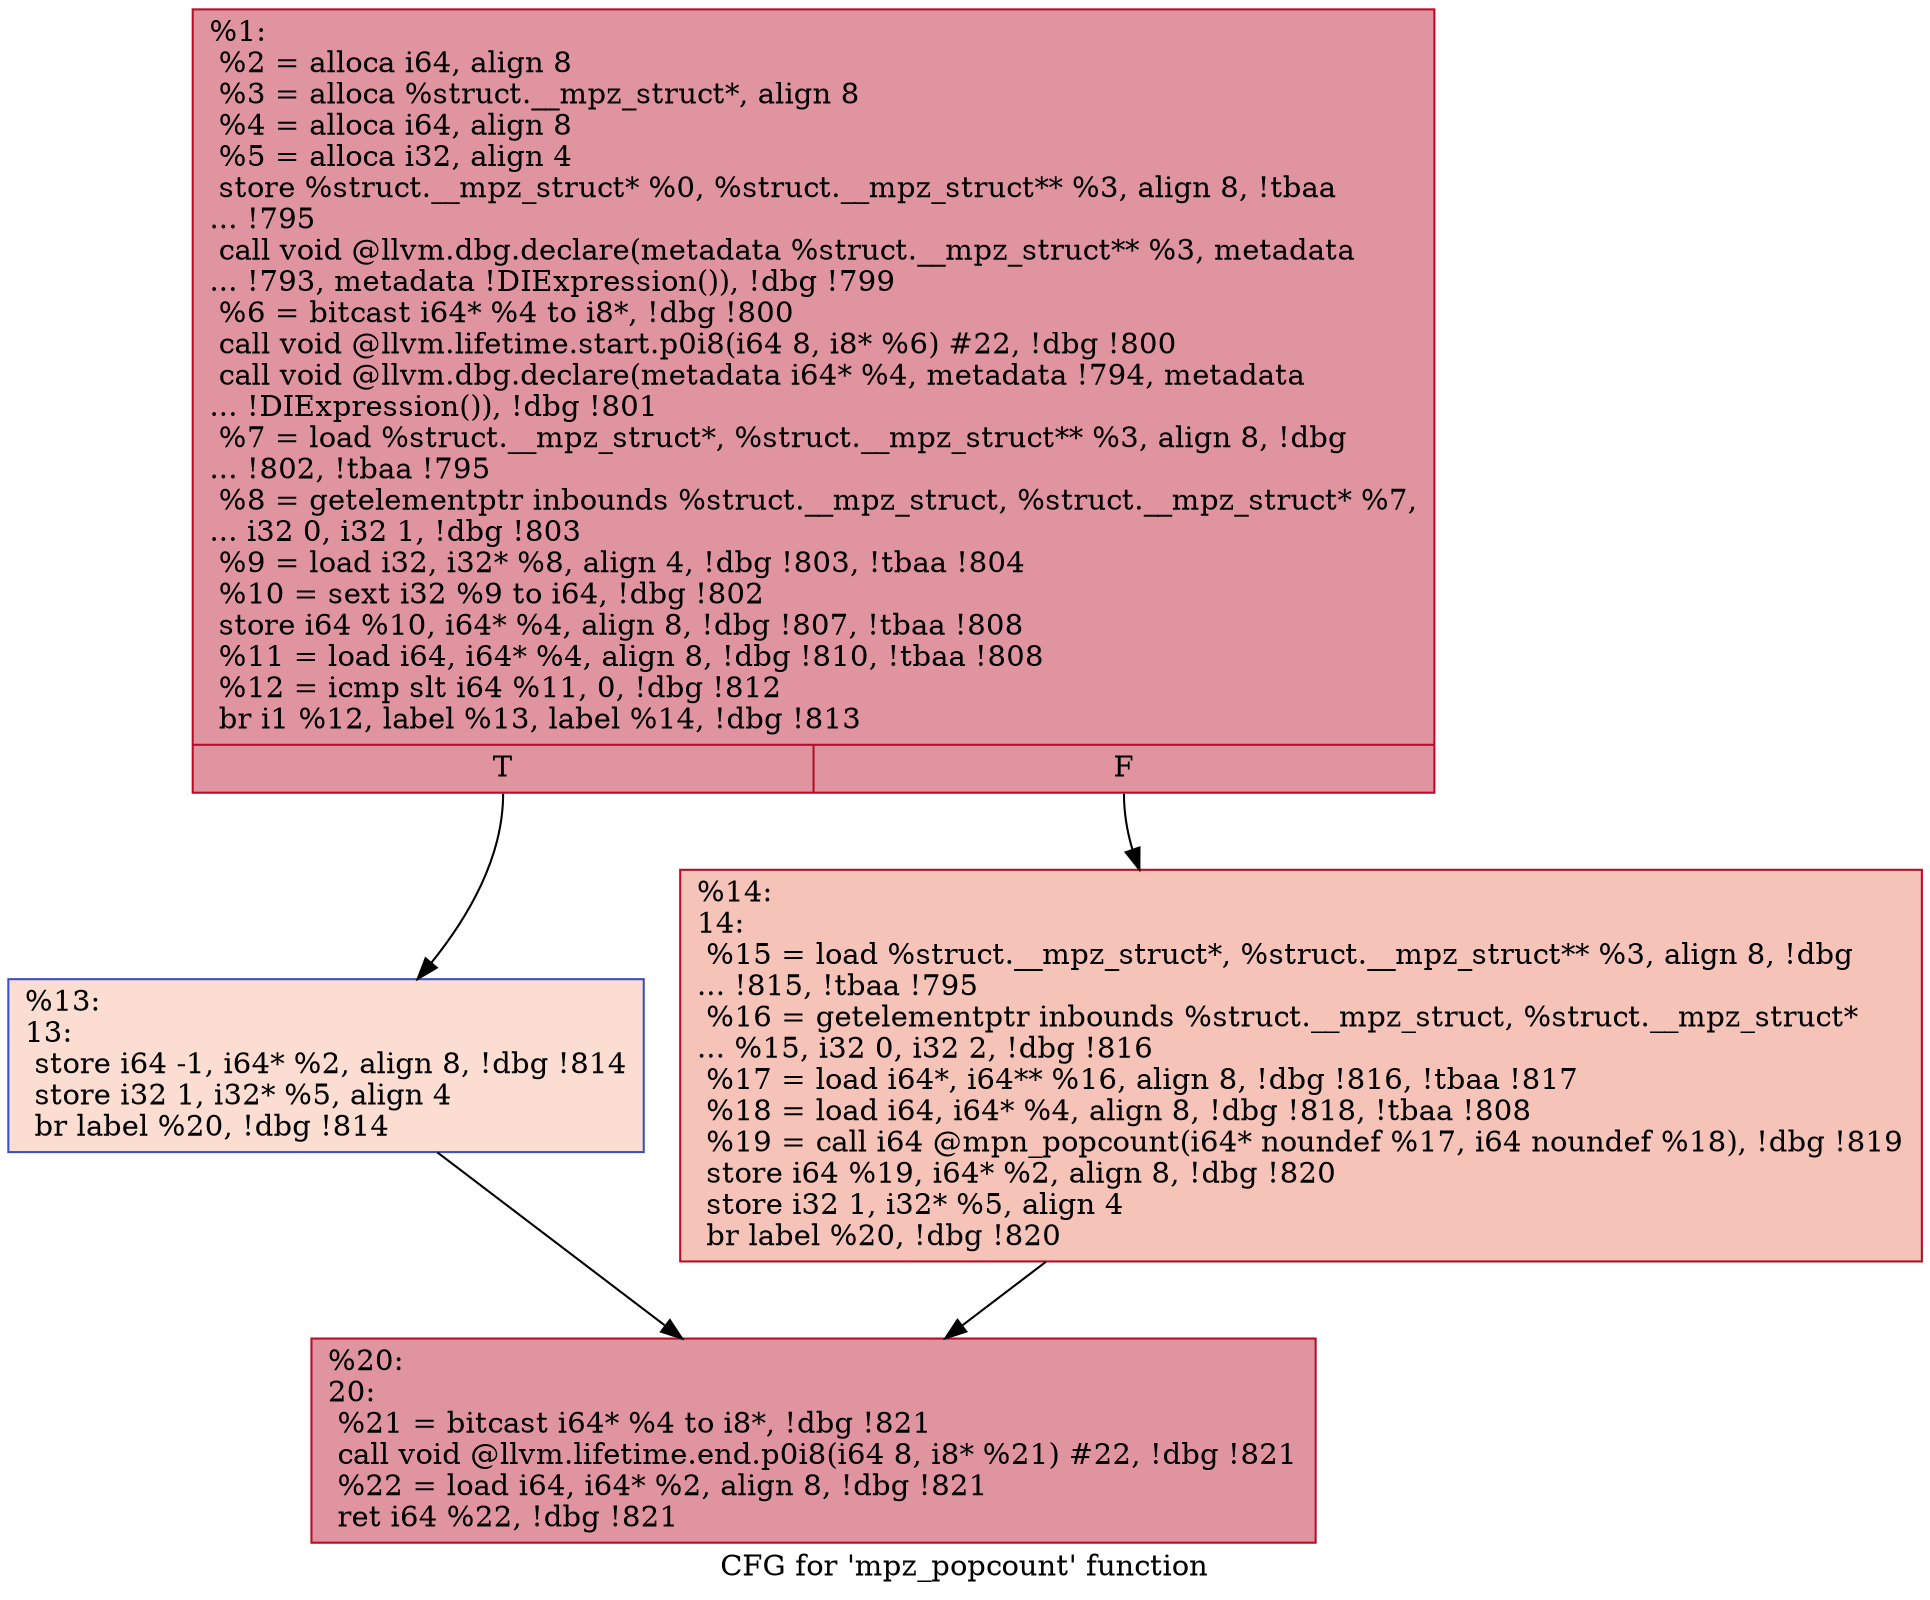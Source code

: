 digraph "CFG for 'mpz_popcount' function" {
	label="CFG for 'mpz_popcount' function";

	Node0x2899d90 [shape=record,color="#b70d28ff", style=filled, fillcolor="#b70d2870",label="{%1:\l  %2 = alloca i64, align 8\l  %3 = alloca %struct.__mpz_struct*, align 8\l  %4 = alloca i64, align 8\l  %5 = alloca i32, align 4\l  store %struct.__mpz_struct* %0, %struct.__mpz_struct** %3, align 8, !tbaa\l... !795\l  call void @llvm.dbg.declare(metadata %struct.__mpz_struct** %3, metadata\l... !793, metadata !DIExpression()), !dbg !799\l  %6 = bitcast i64* %4 to i8*, !dbg !800\l  call void @llvm.lifetime.start.p0i8(i64 8, i8* %6) #22, !dbg !800\l  call void @llvm.dbg.declare(metadata i64* %4, metadata !794, metadata\l... !DIExpression()), !dbg !801\l  %7 = load %struct.__mpz_struct*, %struct.__mpz_struct** %3, align 8, !dbg\l... !802, !tbaa !795\l  %8 = getelementptr inbounds %struct.__mpz_struct, %struct.__mpz_struct* %7,\l... i32 0, i32 1, !dbg !803\l  %9 = load i32, i32* %8, align 4, !dbg !803, !tbaa !804\l  %10 = sext i32 %9 to i64, !dbg !802\l  store i64 %10, i64* %4, align 8, !dbg !807, !tbaa !808\l  %11 = load i64, i64* %4, align 8, !dbg !810, !tbaa !808\l  %12 = icmp slt i64 %11, 0, !dbg !812\l  br i1 %12, label %13, label %14, !dbg !813\l|{<s0>T|<s1>F}}"];
	Node0x2899d90:s0 -> Node0x289d6e0;
	Node0x2899d90:s1 -> Node0x289d730;
	Node0x289d6e0 [shape=record,color="#3d50c3ff", style=filled, fillcolor="#f7b39670",label="{%13:\l13:                                               \l  store i64 -1, i64* %2, align 8, !dbg !814\l  store i32 1, i32* %5, align 4\l  br label %20, !dbg !814\l}"];
	Node0x289d6e0 -> Node0x289d780;
	Node0x289d730 [shape=record,color="#b70d28ff", style=filled, fillcolor="#e8765c70",label="{%14:\l14:                                               \l  %15 = load %struct.__mpz_struct*, %struct.__mpz_struct** %3, align 8, !dbg\l... !815, !tbaa !795\l  %16 = getelementptr inbounds %struct.__mpz_struct, %struct.__mpz_struct*\l... %15, i32 0, i32 2, !dbg !816\l  %17 = load i64*, i64** %16, align 8, !dbg !816, !tbaa !817\l  %18 = load i64, i64* %4, align 8, !dbg !818, !tbaa !808\l  %19 = call i64 @mpn_popcount(i64* noundef %17, i64 noundef %18), !dbg !819\l  store i64 %19, i64* %2, align 8, !dbg !820\l  store i32 1, i32* %5, align 4\l  br label %20, !dbg !820\l}"];
	Node0x289d730 -> Node0x289d780;
	Node0x289d780 [shape=record,color="#b70d28ff", style=filled, fillcolor="#b70d2870",label="{%20:\l20:                                               \l  %21 = bitcast i64* %4 to i8*, !dbg !821\l  call void @llvm.lifetime.end.p0i8(i64 8, i8* %21) #22, !dbg !821\l  %22 = load i64, i64* %2, align 8, !dbg !821\l  ret i64 %22, !dbg !821\l}"];
}
